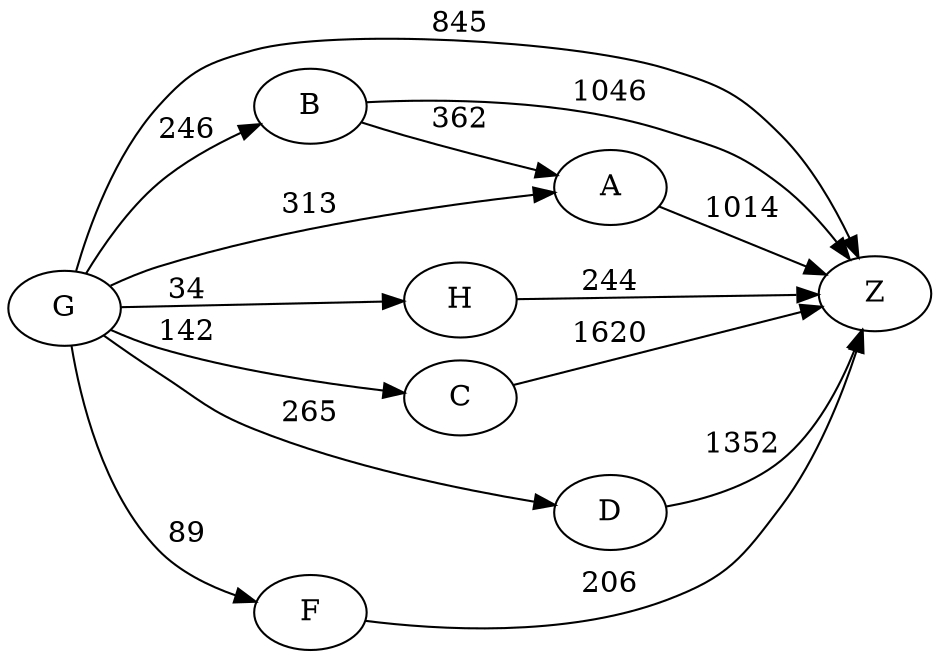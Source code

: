 digraph G {
	rankdir=LR size="8,5"
	G
	B
	G -> B [label=246]
	G
	Z
	G -> Z [label=845]
	G
	H
	G -> H [label=34]
	G
	A
	G -> A [label=313]
	G
	C
	G -> C [label=142]
	G
	D
	G -> D [label=265]
	G
	F
	G -> F [label=89]
	B
	A
	B -> A [label=362]
	B
	Z
	B -> Z [label=1046]
	A
	Z
	A -> Z [label=1014]
	H
	Z
	H -> Z [label=244]
	C
	Z
	C -> Z [label=1620]
	D
	Z
	D -> Z [label=1352]
	F
	Z
	F -> Z [label=206]
}
